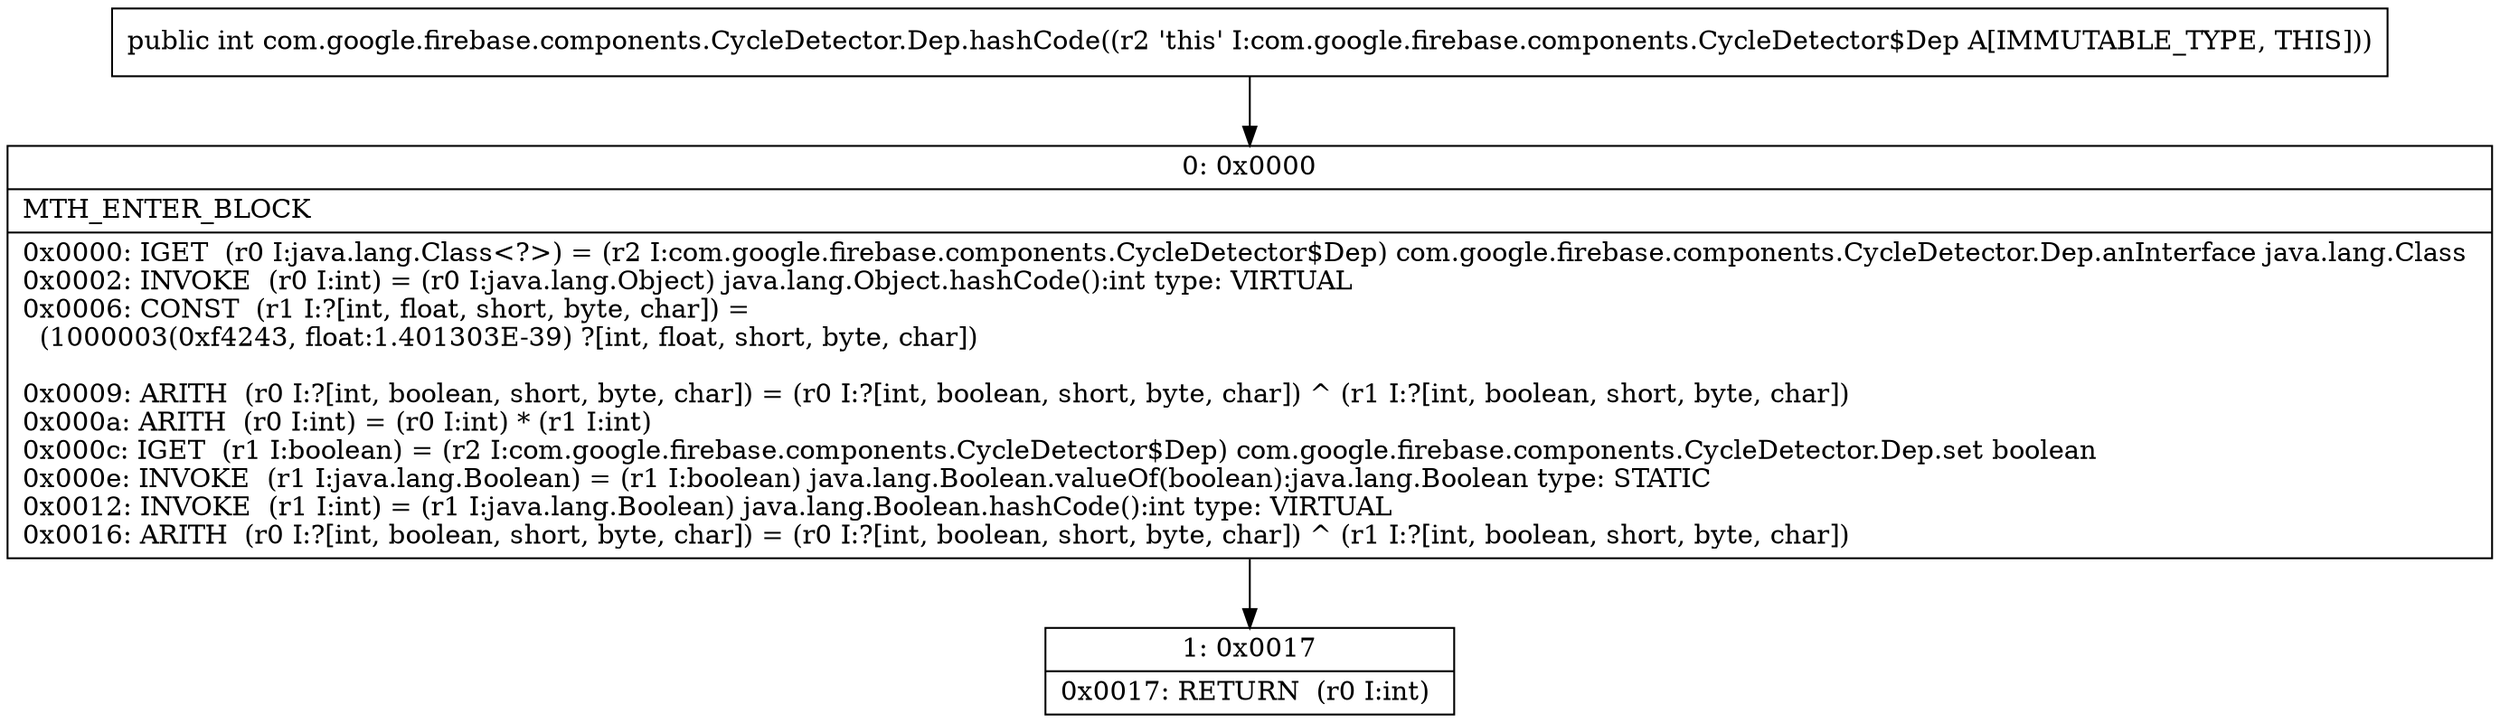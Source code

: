 digraph "CFG forcom.google.firebase.components.CycleDetector.Dep.hashCode()I" {
Node_0 [shape=record,label="{0\:\ 0x0000|MTH_ENTER_BLOCK\l|0x0000: IGET  (r0 I:java.lang.Class\<?\>) = (r2 I:com.google.firebase.components.CycleDetector$Dep) com.google.firebase.components.CycleDetector.Dep.anInterface java.lang.Class \l0x0002: INVOKE  (r0 I:int) = (r0 I:java.lang.Object) java.lang.Object.hashCode():int type: VIRTUAL \l0x0006: CONST  (r1 I:?[int, float, short, byte, char]) = \l  (1000003(0xf4243, float:1.401303E\-39) ?[int, float, short, byte, char])\l \l0x0009: ARITH  (r0 I:?[int, boolean, short, byte, char]) = (r0 I:?[int, boolean, short, byte, char]) ^ (r1 I:?[int, boolean, short, byte, char]) \l0x000a: ARITH  (r0 I:int) = (r0 I:int) * (r1 I:int) \l0x000c: IGET  (r1 I:boolean) = (r2 I:com.google.firebase.components.CycleDetector$Dep) com.google.firebase.components.CycleDetector.Dep.set boolean \l0x000e: INVOKE  (r1 I:java.lang.Boolean) = (r1 I:boolean) java.lang.Boolean.valueOf(boolean):java.lang.Boolean type: STATIC \l0x0012: INVOKE  (r1 I:int) = (r1 I:java.lang.Boolean) java.lang.Boolean.hashCode():int type: VIRTUAL \l0x0016: ARITH  (r0 I:?[int, boolean, short, byte, char]) = (r0 I:?[int, boolean, short, byte, char]) ^ (r1 I:?[int, boolean, short, byte, char]) \l}"];
Node_1 [shape=record,label="{1\:\ 0x0017|0x0017: RETURN  (r0 I:int) \l}"];
MethodNode[shape=record,label="{public int com.google.firebase.components.CycleDetector.Dep.hashCode((r2 'this' I:com.google.firebase.components.CycleDetector$Dep A[IMMUTABLE_TYPE, THIS])) }"];
MethodNode -> Node_0;
Node_0 -> Node_1;
}

